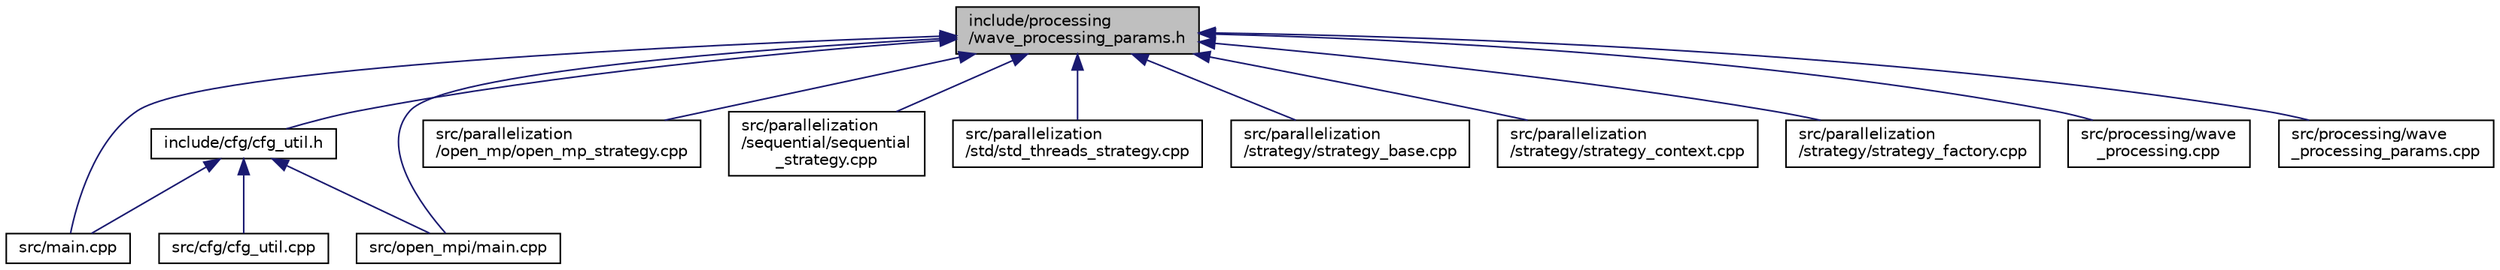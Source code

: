 digraph "include/processing/wave_processing_params.h"
{
  edge [fontname="Helvetica",fontsize="10",labelfontname="Helvetica",labelfontsize="10"];
  node [fontname="Helvetica",fontsize="10",shape=record];
  Node1 [label="include/processing\l/wave_processing_params.h",height=0.2,width=0.4,color="black", fillcolor="grey75", style="filled", fontcolor="black"];
  Node1 -> Node2 [dir="back",color="midnightblue",fontsize="10",style="solid",fontname="Helvetica"];
  Node2 [label="include/cfg/cfg_util.h",height=0.2,width=0.4,color="black", fillcolor="white", style="filled",URL="$d9/df8/cfg__util_8h.html"];
  Node2 -> Node3 [dir="back",color="midnightblue",fontsize="10",style="solid",fontname="Helvetica"];
  Node3 [label="src/cfg/cfg_util.cpp",height=0.2,width=0.4,color="black", fillcolor="white", style="filled",URL="$d8/d89/cfg__util_8cpp.html"];
  Node2 -> Node4 [dir="back",color="midnightblue",fontsize="10",style="solid",fontname="Helvetica"];
  Node4 [label="src/main.cpp",height=0.2,width=0.4,color="black", fillcolor="white", style="filled",URL="$df/d0a/main_8cpp.html"];
  Node2 -> Node5 [dir="back",color="midnightblue",fontsize="10",style="solid",fontname="Helvetica"];
  Node5 [label="src/open_mpi/main.cpp",height=0.2,width=0.4,color="black", fillcolor="white", style="filled",URL="$d1/d3e/open__mpi_2main_8cpp.html"];
  Node1 -> Node4 [dir="back",color="midnightblue",fontsize="10",style="solid",fontname="Helvetica"];
  Node1 -> Node5 [dir="back",color="midnightblue",fontsize="10",style="solid",fontname="Helvetica"];
  Node1 -> Node6 [dir="back",color="midnightblue",fontsize="10",style="solid",fontname="Helvetica"];
  Node6 [label="src/parallelization\l/open_mp/open_mp_strategy.cpp",height=0.2,width=0.4,color="black", fillcolor="white", style="filled",URL="$d0/ddb/open__mp__strategy_8cpp.html"];
  Node1 -> Node7 [dir="back",color="midnightblue",fontsize="10",style="solid",fontname="Helvetica"];
  Node7 [label="src/parallelization\l/sequential/sequential\l_strategy.cpp",height=0.2,width=0.4,color="black", fillcolor="white", style="filled",URL="$de/d7f/sequential__strategy_8cpp.html"];
  Node1 -> Node8 [dir="back",color="midnightblue",fontsize="10",style="solid",fontname="Helvetica"];
  Node8 [label="src/parallelization\l/std/std_threads_strategy.cpp",height=0.2,width=0.4,color="black", fillcolor="white", style="filled",URL="$da/d8e/std__threads__strategy_8cpp.html"];
  Node1 -> Node9 [dir="back",color="midnightblue",fontsize="10",style="solid",fontname="Helvetica"];
  Node9 [label="src/parallelization\l/strategy/strategy_base.cpp",height=0.2,width=0.4,color="black", fillcolor="white", style="filled",URL="$d0/dc5/strategy__base_8cpp.html"];
  Node1 -> Node10 [dir="back",color="midnightblue",fontsize="10",style="solid",fontname="Helvetica"];
  Node10 [label="src/parallelization\l/strategy/strategy_context.cpp",height=0.2,width=0.4,color="black", fillcolor="white", style="filled",URL="$db/ddd/strategy__context_8cpp.html"];
  Node1 -> Node11 [dir="back",color="midnightblue",fontsize="10",style="solid",fontname="Helvetica"];
  Node11 [label="src/parallelization\l/strategy/strategy_factory.cpp",height=0.2,width=0.4,color="black", fillcolor="white", style="filled",URL="$df/d3d/strategy__factory_8cpp.html"];
  Node1 -> Node12 [dir="back",color="midnightblue",fontsize="10",style="solid",fontname="Helvetica"];
  Node12 [label="src/processing/wave\l_processing.cpp",height=0.2,width=0.4,color="black", fillcolor="white", style="filled",URL="$df/d15/wave__processing_8cpp.html"];
  Node1 -> Node13 [dir="back",color="midnightblue",fontsize="10",style="solid",fontname="Helvetica"];
  Node13 [label="src/processing/wave\l_processing_params.cpp",height=0.2,width=0.4,color="black", fillcolor="white", style="filled",URL="$d0/d97/wave__processing__params_8cpp.html"];
}
